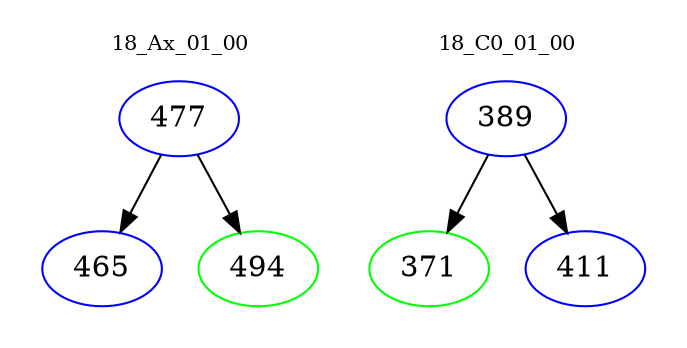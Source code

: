 digraph{
subgraph cluster_0 {
color = white
label = "18_Ax_01_00";
fontsize=10;
T0_477 [label="477", color="blue"]
T0_477 -> T0_465 [color="black"]
T0_465 [label="465", color="blue"]
T0_477 -> T0_494 [color="black"]
T0_494 [label="494", color="green"]
}
subgraph cluster_1 {
color = white
label = "18_C0_01_00";
fontsize=10;
T1_389 [label="389", color="blue"]
T1_389 -> T1_371 [color="black"]
T1_371 [label="371", color="green"]
T1_389 -> T1_411 [color="black"]
T1_411 [label="411", color="blue"]
}
}
